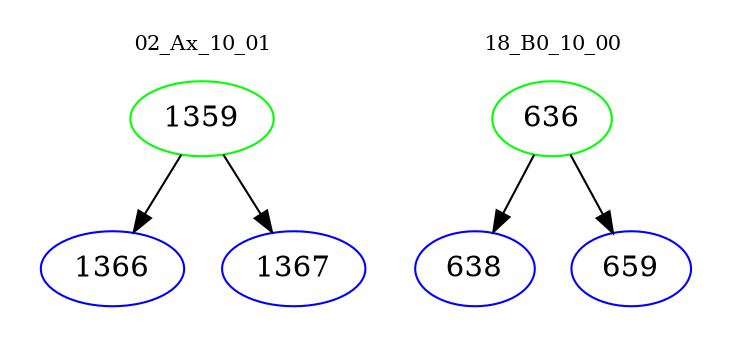 digraph{
subgraph cluster_0 {
color = white
label = "02_Ax_10_01";
fontsize=10;
T0_1359 [label="1359", color="green"]
T0_1359 -> T0_1366 [color="black"]
T0_1366 [label="1366", color="blue"]
T0_1359 -> T0_1367 [color="black"]
T0_1367 [label="1367", color="blue"]
}
subgraph cluster_1 {
color = white
label = "18_B0_10_00";
fontsize=10;
T1_636 [label="636", color="green"]
T1_636 -> T1_638 [color="black"]
T1_638 [label="638", color="blue"]
T1_636 -> T1_659 [color="black"]
T1_659 [label="659", color="blue"]
}
}
